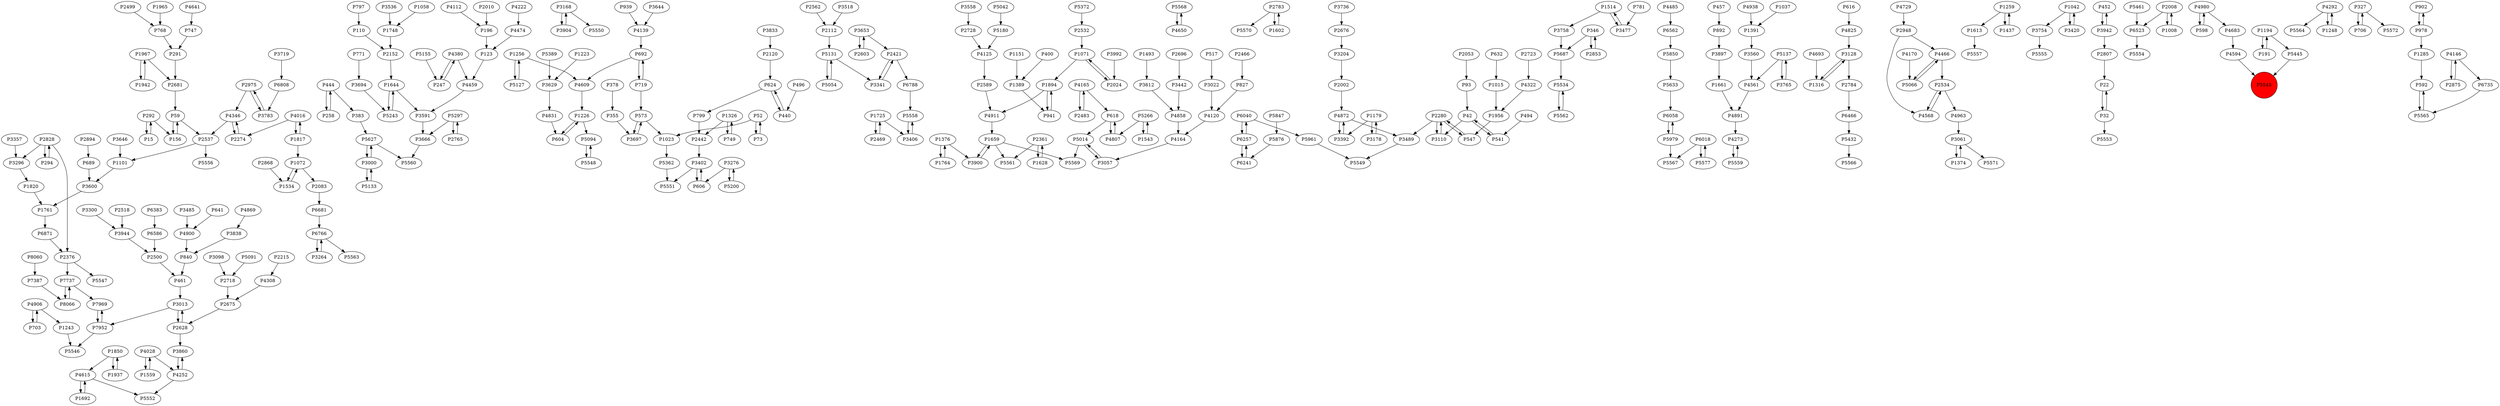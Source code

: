 digraph {
	P2537 -> P5556
	P1748 -> P2152
	P3860 -> P4252
	P4615 -> P5552
	P383 -> P5627
	P3168 -> P3904
	P1256 -> P5127
	P4906 -> P1243
	P5558 -> P3406
	P1850 -> P4615
	P355 -> P3697
	P5014 -> P5569
	P3992 -> P2024
	P5568 -> P4650
	P3783 -> P2975
	P5297 -> P3666
	P3341 -> P2421
	P2783 -> P5570
	P604 -> P1226
	P5042 -> P5180
	P1376 -> P1764
	P3838 -> P840
	P3489 -> P5549
	P3758 -> P5687
	P2002 -> P4872
	P618 -> P5014
	P2828 -> P3296
	P2603 -> P3653
	P840 -> P461
	P6562 -> P5850
	P4561 -> P4891
	P1942 -> P1967
	P2083 -> P6681
	P5548 -> P5094
	P5094 -> P5548
	P1761 -> P6871
	P2728 -> P4125
	P4825 -> P3128
	P4459 -> P3591
	P1628 -> P2361
	P2534 -> P4963
	P3719 -> P6808
	P4112 -> P196
	P4222 -> P4474
	P1259 -> P1613
	P2676 -> P3204
	P5627 -> P3000
	P5534 -> P5562
	P6040 -> P5961
	P292 -> P15
	P799 -> P2442
	P1179 -> P3392
	P6040 -> P6257
	P5133 -> P3000
	P2894 -> P689
	P7952 -> P5546
	P2696 -> P3442
	P1692 -> P4615
	P1937 -> P1850
	P3754 -> P5555
	P42 -> P541
	P452 -> P3942
	P6766 -> P5563
	P42 -> P3110
	P2008 -> P6523
	P4980 -> P598
	P3276 -> P5200
	P1965 -> P768
	P4125 -> P2589
	P5297 -> P2765
	P2681 -> P59
	P2718 -> P2675
	P59 -> P156
	P827 -> P4120
	P1042 -> P3754
	P8066 -> P7737
	P689 -> P3600
	P5266 -> P1543
	P892 -> P3897
	P5979 -> P6058
	P5627 -> P5560
	P1493 -> P3612
	P618 -> P4807
	P719 -> P573
	P2499 -> P768
	P1374 -> P3061
	P4120 -> P4164
	P2120 -> P624
	P5243 -> P1644
	P547 -> P2280
	P5131 -> P5054
	P4650 -> P5568
	P156 -> P59
	P3629 -> P4831
	P6257 -> P6241
	P4292 -> P5564
	P3942 -> P452
	P6257 -> P6040
	P461 -> P3013
	P1071 -> P1894
	P5847 -> P5876
	P1256 -> P4609
	P5362 -> P5551
	P6766 -> P3264
	P1042 -> P3420
	P1956 -> P547
	P59 -> P2537
	P598 -> P4980
	P32 -> P5553
	P32 -> P22
	P1058 -> P1748
	P496 -> P440
	P2280 -> P547
	P4641 -> P747
	P3442 -> P4858
	P2628 -> P3860
	P5461 -> P6523
	P1259 -> P1437
	P4693 -> P1316
	P3013 -> P2628
	P294 -> P2828
	P191 -> P1194
	P6586 -> P2500
	P1534 -> P1072
	P2828 -> P2376
	P2274 -> P4346
	P3000 -> P5133
	P1072 -> P2083
	P1316 -> P3128
	P2975 -> P4346
	P5562 -> P5534
	P346 -> P5687
	P6018 -> P5567
	P4139 -> P692
	P1659 -> P5569
	P2765 -> P5297
	P1514 -> P3477
	P1967 -> P2681
	P123 -> P4459
	P2975 -> P3783
	P5137 -> P3765
	P22 -> P32
	P1659 -> P3900
	P2948 -> P4568
	P7387 -> P8066
	P3061 -> P5571
	P3560 -> P4561
	P1559 -> P4028
	P4466 -> P5066
	P1223 -> P3629
	P573 -> P3697
	P541 -> P42
	P327 -> P706
	P6241 -> P6257
	P1008 -> P2008
	P5372 -> P2532
	P444 -> P258
	P3420 -> P1042
	P4831 -> P604
	P4165 -> P618
	P4568 -> P2534
	P3697 -> P573
	P15 -> P292
	P4485 -> P6562
	P3022 -> P4120
	P2376 -> P7737
	P4016 -> P2274
	P4938 -> P1391
	P5066 -> P4466
	P4164 -> P3057
	P902 -> P978
	P5687 -> P5534
	P3600 -> P1761
	P768 -> P291
	P5559 -> P4273
	P6735 -> P5565
	P3477 -> P1514
	P1194 -> P5445
	P5091 -> P2718
	P1817 -> P4016
	P1326 -> P2442
	P3013 -> P7952
	P291 -> P2681
	P4872 -> P3489
	P4980 -> P4683
	P4474 -> P123
	P6058 -> P5979
	P6788 -> P5558
	P2469 -> P1725
	P2807 -> P22
	P3536 -> P1748
	P6383 -> P6586
	P6681 -> P6766
	P440 -> P624
	P3666 -> P5560
	P5445 -> P5545
	P703 -> P4906
	P4858 -> P4164
	P1285 -> P592
	P1661 -> P4891
	P692 -> P4609
	P3612 -> P4858
	P771 -> P3694
	P624 -> P440
	P8060 -> P7387
	P1725 -> P3406
	P4609 -> P1226
	P2483 -> P4165
	P4872 -> P3392
	P2875 -> P4146
	P4380 -> P4459
	P2589 -> P4911
	P4252 -> P5552
	P4869 -> P3838
	P4346 -> P2537
	P1226 -> P5094
	P2532 -> P1071
	P7737 -> P8066
	P4963 -> P3061
	P3098 -> P2718
	P781 -> P3477
	P3944 -> P2500
	P2010 -> P196
	P457 -> P892
	P4165 -> P2483
	P400 -> P1389
	P3833 -> P2120
	P3736 -> P2676
	P616 -> P4825
	P3904 -> P3168
	P2828 -> P294
	P2215 -> P4308
	P292 -> P156
	P3897 -> P1661
	P196 -> P123
	P3558 -> P2728
	P3694 -> P5243
	P2421 -> P3341
	P93 -> P42
	P1894 -> P4911
	P346 -> P2853
	P1437 -> P1259
	P3392 -> P4872
	P2853 -> P346
	P2053 -> P93
	P5131 -> P3341
	P1644 -> P5243
	P4146 -> P2875
	P444 -> P383
	P2500 -> P461
	P2421 -> P6788
	P5127 -> P1256
	P5633 -> P6058
	P2361 -> P1628
	P3653 -> P2603
	P110 -> P2152
	P4252 -> P3860
	P4911 -> P1659
	P1326 -> P749
	P706 -> P327
	P3406 -> P5558
	P2628 -> P3013
	P4900 -> P840
	P1764 -> P1376
	P1248 -> P4292
	P4683 -> P4594
	P1850 -> P1937
	P1543 -> P5266
	P3128 -> P1316
	P6466 -> P5432
	P5961 -> P5549
	P5876 -> P6241
	P1015 -> P1956
	P2280 -> P3489
	P2534 -> P4568
	P3168 -> P5550
	P1226 -> P604
	P2562 -> P2112
	P573 -> P1023
	P4016 -> P1817
	P1101 -> P3600
	P2280 -> P3110
	P5137 -> P4561
	P4729 -> P2948
	P3000 -> P5627
	P3485 -> P4900
	P2376 -> P5547
	P2537 -> P1101
	P5266 -> P4807
	P978 -> P902
	P5979 -> P5567
	P978 -> P1285
	P3942 -> P2807
	P2466 -> P827
	P2024 -> P1071
	P5200 -> P3276
	P5054 -> P5131
	P52 -> P1023
	P3204 -> P2002
	P2868 -> P1534
	P4170 -> P5066
	P4028 -> P4252
	P2948 -> P4466
	P327 -> P5572
	P939 -> P4139
	P692 -> P719
	P1602 -> P2783
	P4594 -> P5545
	P3765 -> P5137
	P797 -> P110
	P1194 -> P191
	P494 -> P541
	P3061 -> P1374
	P3057 -> P5014
	P1725 -> P2469
	P4322 -> P1956
	P1817 -> P1072
	P4380 -> P247
	P3264 -> P6766
	P5565 -> P592
	P3296 -> P1820
	P4615 -> P1692
	P3518 -> P2112
	P6808 -> P3783
	P3644 -> P4139
	P747 -> P291
	P3402 -> P606
	P1072 -> P1534
	P2008 -> P1008
	P2723 -> P4322
	P7969 -> P7952
	P4466 -> P2534
	P5389 -> P3629
	P5014 -> P3057
	P5432 -> P5566
	P5180 -> P4125
	P749 -> P1326
	P258 -> P444
	P6018 -> P5577
	P4273 -> P5559
	P1644 -> P3591
	P52 -> P73
	P592 -> P5565
	P3900 -> P1659
	P6871 -> P2376
	P1613 -> P5557
	P1151 -> P1389
	P3110 -> P2280
	P73 -> P52
	P1071 -> P2024
	P2784 -> P6466
	P3128 -> P2784
	P3276 -> P606
	P1391 -> P3560
	P2112 -> P5131
	P3653 -> P2421
	P1179 -> P3178
	P5577 -> P6018
	P378 -> P355
	P1514 -> P3758
	P2518 -> P3944
	P5850 -> P5633
	P4028 -> P1559
	P3357 -> P3296
	P247 -> P4380
	P719 -> P692
	P3402 -> P5551
	P1894 -> P941
	P4807 -> P618
	P1037 -> P1391
	P4292 -> P1248
	P2152 -> P1644
	P4346 -> P2274
	P1659 -> P5561
	P606 -> P3402
	P517 -> P3022
	P2361 -> P5561
	P3178 -> P1179
	P1389 -> P941
	P624 -> P799
	P3646 -> P1101
	P4906 -> P703
	P1023 -> P5362
	P1820 -> P1761
	P2675 -> P2628
	P7952 -> P7969
	P6523 -> P5554
	P641 -> P4900
	P1376 -> P3900
	P4891 -> P4273
	P4146 -> P6735
	P2783 -> P1602
	P1243 -> P5546
	P5155 -> P247
	P1967 -> P1942
	P941 -> P1894
	P3591 -> P3666
	P2442 -> P3402
	P632 -> P1015
	P4308 -> P2675
	P3300 -> P3944
	P7737 -> P7969
	P5545 [shape=circle]
	P5545 [style=filled]
	P5545 [fillcolor=red]
}